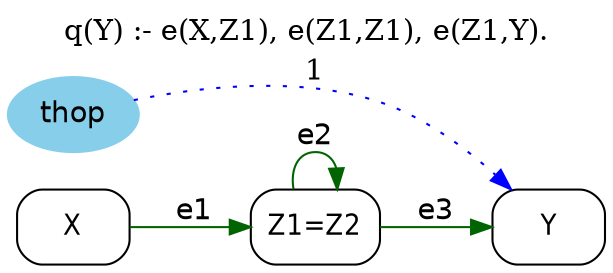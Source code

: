 digraph G {
	graph [bb="0,0,272.19,123",
		label="q(Y) :- e(X,Z1), e(Z1,Z1), e(Z1,Y).",
		labelloc=t,
		lheight=0.21,
		lp="136.1,111.5",
		lwidth=2.78,
		rankdir=LR
	];
	node [label="\N"];
	Z1	 [fontname="Helvetica-Narrow",
		height=0.5,
		label="Z1=Z2",
		pos="137.69,18",
		shape=box,
		style=rounded,
		width=0.79167];
	Z1 -> Z1	 [color=darkgreen,
		fontname=helvetica,
		label=e2,
		lp="137.69,61.5",
		pos="e,147.46,36.153 127.93,36.153 126.42,45.539 129.68,54 137.69,54 142.58,54 145.7,50.858 147.05,46.28"];
	Y	 [fontname="Helvetica-Narrow",
		height=0.5,
		pos="245.19,18",
		shape=box,
		style=rounded,
		width=0.75];
	Z1 -> Y	 [color=darkgreen,
		fontname=helvetica,
		label=e3,
		lp="192.19,25.5",
		pos="e,218.02,18 166.22,18 179.01,18 194.26,18 207.94,18"];
	X	 [fontname="Helvetica-Narrow",
		height=0.5,
		pos="28.597,18",
		shape=box,
		style=rounded,
		width=0.75];
	X -> Z1	 [color=darkgreen,
		fontname=helvetica,
		label=e1,
		lp="83.195,25.5",
		pos="e,108.89,18 55.846,18 68.847,18 84.636,18 98.865,18"];
	thop	 [color=skyblue,
		fillcolor=skyblue,
		fontname=helvetica,
		height=0.5,
		pos="28.597,72",
		shape=oval,
		style="filled,rounded",
		width=0.79437];
	thop -> Y	 [color=blue,
		constraint=false,
		label=1,
		lp="137.69,92.5",
		pos="e,228.37,36.102 55.257,78.724 83.574,84.604 129.26,90.437 166.19,78 186.85,71.045 206.39,56.302 220.87,43.171",
		style=dotted];
}
